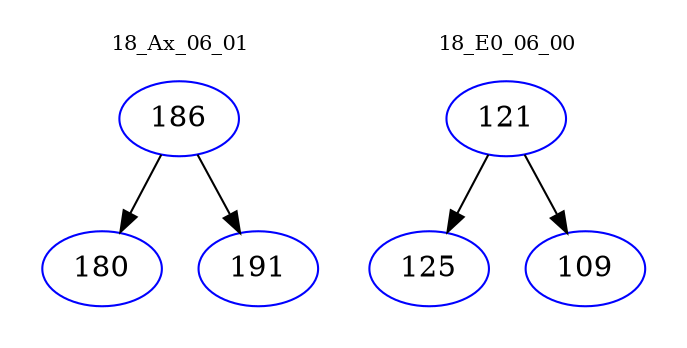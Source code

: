 digraph{
subgraph cluster_0 {
color = white
label = "18_Ax_06_01";
fontsize=10;
T0_186 [label="186", color="blue"]
T0_186 -> T0_180 [color="black"]
T0_180 [label="180", color="blue"]
T0_186 -> T0_191 [color="black"]
T0_191 [label="191", color="blue"]
}
subgraph cluster_1 {
color = white
label = "18_E0_06_00";
fontsize=10;
T1_121 [label="121", color="blue"]
T1_121 -> T1_125 [color="black"]
T1_125 [label="125", color="blue"]
T1_121 -> T1_109 [color="black"]
T1_109 [label="109", color="blue"]
}
}
